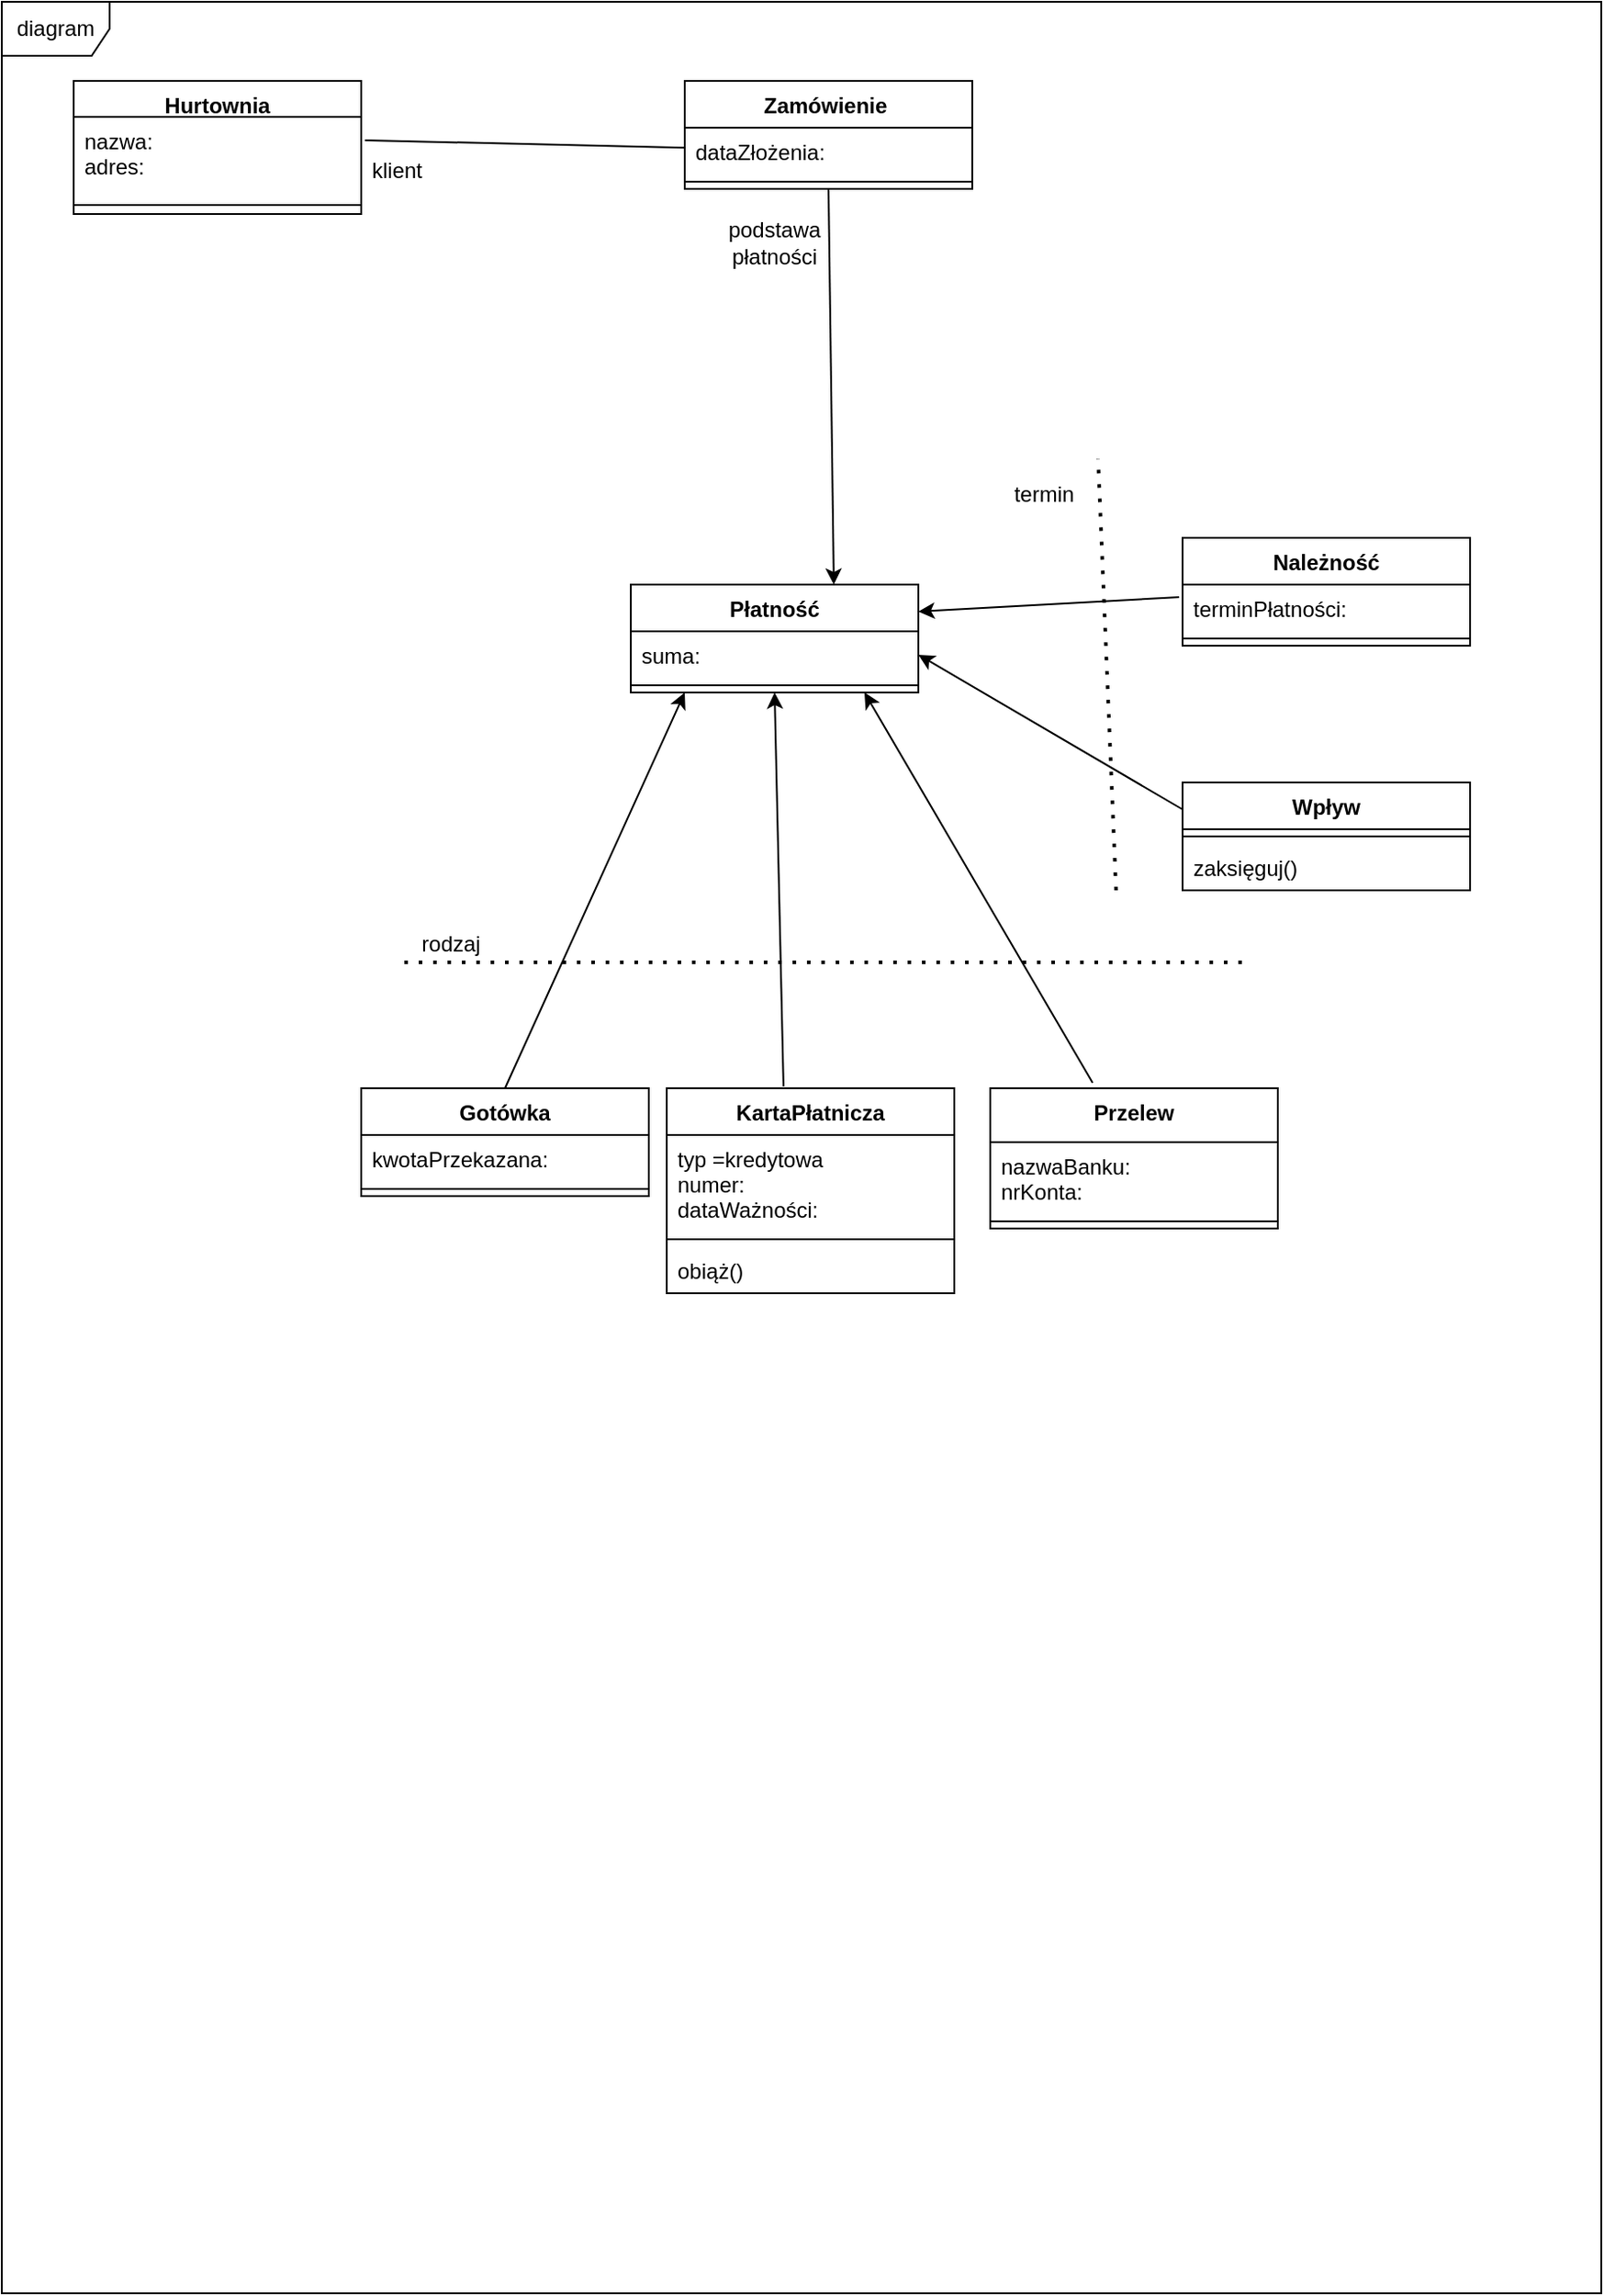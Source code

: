 <mxfile version="13.8.2" type="github">
  <diagram id="C5RBs43oDa-KdzZeNtuy" name="Page-1">
    <mxGraphModel dx="1422" dy="1963" grid="1" gridSize="10" guides="1" tooltips="1" connect="1" arrows="1" fold="1" page="1" pageScale="1" pageWidth="827" pageHeight="1169" math="0" shadow="0">
      <root>
        <mxCell id="WIyWlLk6GJQsqaUBKTNV-0" />
        <mxCell id="WIyWlLk6GJQsqaUBKTNV-1" parent="WIyWlLk6GJQsqaUBKTNV-0" />
        <mxCell id="RgSMHik2Wsmm7Nfgr3Pd-0" value="Hurtownia" style="swimlane;fontStyle=1;align=center;verticalAlign=top;childLayout=stackLayout;horizontal=1;startSize=20;horizontalStack=0;resizeParent=1;resizeParentMax=0;resizeLast=0;collapsible=1;marginBottom=0;" vertex="1" parent="WIyWlLk6GJQsqaUBKTNV-1">
          <mxGeometry x="50" y="-540" width="160" height="74" as="geometry" />
        </mxCell>
        <mxCell id="RgSMHik2Wsmm7Nfgr3Pd-1" value="nazwa:&#xa;adres:&#xa;" style="text;strokeColor=none;fillColor=none;align=left;verticalAlign=top;spacingLeft=4;spacingRight=4;overflow=hidden;rotatable=0;points=[[0,0.5],[1,0.5]];portConstraint=eastwest;" vertex="1" parent="RgSMHik2Wsmm7Nfgr3Pd-0">
          <mxGeometry y="20" width="160" height="44" as="geometry" />
        </mxCell>
        <mxCell id="RgSMHik2Wsmm7Nfgr3Pd-2" value="" style="line;strokeWidth=1;fillColor=none;align=left;verticalAlign=middle;spacingTop=-1;spacingLeft=3;spacingRight=3;rotatable=0;labelPosition=right;points=[];portConstraint=eastwest;" vertex="1" parent="RgSMHik2Wsmm7Nfgr3Pd-0">
          <mxGeometry y="64" width="160" height="10" as="geometry" />
        </mxCell>
        <mxCell id="RgSMHik2Wsmm7Nfgr3Pd-4" value="Zamówienie " style="swimlane;fontStyle=1;align=center;verticalAlign=top;childLayout=stackLayout;horizontal=1;startSize=26;horizontalStack=0;resizeParent=1;resizeParentMax=0;resizeLast=0;collapsible=1;marginBottom=0;" vertex="1" parent="WIyWlLk6GJQsqaUBKTNV-1">
          <mxGeometry x="390" y="-540" width="160" height="60" as="geometry" />
        </mxCell>
        <mxCell id="RgSMHik2Wsmm7Nfgr3Pd-5" value="dataZłożenia:" style="text;strokeColor=none;fillColor=none;align=left;verticalAlign=top;spacingLeft=4;spacingRight=4;overflow=hidden;rotatable=0;points=[[0,0.5],[1,0.5]];portConstraint=eastwest;" vertex="1" parent="RgSMHik2Wsmm7Nfgr3Pd-4">
          <mxGeometry y="26" width="160" height="26" as="geometry" />
        </mxCell>
        <mxCell id="RgSMHik2Wsmm7Nfgr3Pd-6" value="" style="line;strokeWidth=1;fillColor=none;align=left;verticalAlign=middle;spacingTop=-1;spacingLeft=3;spacingRight=3;rotatable=0;labelPosition=right;points=[];portConstraint=eastwest;" vertex="1" parent="RgSMHik2Wsmm7Nfgr3Pd-4">
          <mxGeometry y="52" width="160" height="8" as="geometry" />
        </mxCell>
        <mxCell id="RgSMHik2Wsmm7Nfgr3Pd-16" value="Gotówka" style="swimlane;fontStyle=1;align=center;verticalAlign=top;childLayout=stackLayout;horizontal=1;startSize=26;horizontalStack=0;resizeParent=1;resizeParentMax=0;resizeLast=0;collapsible=1;marginBottom=0;" vertex="1" parent="WIyWlLk6GJQsqaUBKTNV-1">
          <mxGeometry x="210" y="20" width="160" height="60" as="geometry" />
        </mxCell>
        <mxCell id="RgSMHik2Wsmm7Nfgr3Pd-17" value="kwotaPrzekazana:&#xa;" style="text;strokeColor=none;fillColor=none;align=left;verticalAlign=top;spacingLeft=4;spacingRight=4;overflow=hidden;rotatable=0;points=[[0,0.5],[1,0.5]];portConstraint=eastwest;" vertex="1" parent="RgSMHik2Wsmm7Nfgr3Pd-16">
          <mxGeometry y="26" width="160" height="26" as="geometry" />
        </mxCell>
        <mxCell id="RgSMHik2Wsmm7Nfgr3Pd-18" value="" style="line;strokeWidth=1;fillColor=none;align=left;verticalAlign=middle;spacingTop=-1;spacingLeft=3;spacingRight=3;rotatable=0;labelPosition=right;points=[];portConstraint=eastwest;" vertex="1" parent="RgSMHik2Wsmm7Nfgr3Pd-16">
          <mxGeometry y="52" width="160" height="8" as="geometry" />
        </mxCell>
        <mxCell id="RgSMHik2Wsmm7Nfgr3Pd-20" value="KartaPłatnicza" style="swimlane;fontStyle=1;align=center;verticalAlign=top;childLayout=stackLayout;horizontal=1;startSize=26;horizontalStack=0;resizeParent=1;resizeParentMax=0;resizeLast=0;collapsible=1;marginBottom=0;" vertex="1" parent="WIyWlLk6GJQsqaUBKTNV-1">
          <mxGeometry x="380" y="20" width="160" height="114" as="geometry" />
        </mxCell>
        <mxCell id="RgSMHik2Wsmm7Nfgr3Pd-21" value="typ =kredytowa&#xa;numer:&#xa;dataWażności:  " style="text;strokeColor=none;fillColor=none;align=left;verticalAlign=top;spacingLeft=4;spacingRight=4;overflow=hidden;rotatable=0;points=[[0,0.5],[1,0.5]];portConstraint=eastwest;" vertex="1" parent="RgSMHik2Wsmm7Nfgr3Pd-20">
          <mxGeometry y="26" width="160" height="54" as="geometry" />
        </mxCell>
        <mxCell id="RgSMHik2Wsmm7Nfgr3Pd-22" value="" style="line;strokeWidth=1;fillColor=none;align=left;verticalAlign=middle;spacingTop=-1;spacingLeft=3;spacingRight=3;rotatable=0;labelPosition=right;points=[];portConstraint=eastwest;" vertex="1" parent="RgSMHik2Wsmm7Nfgr3Pd-20">
          <mxGeometry y="80" width="160" height="8" as="geometry" />
        </mxCell>
        <mxCell id="RgSMHik2Wsmm7Nfgr3Pd-23" value="obiąż()" style="text;strokeColor=none;fillColor=none;align=left;verticalAlign=top;spacingLeft=4;spacingRight=4;overflow=hidden;rotatable=0;points=[[0,0.5],[1,0.5]];portConstraint=eastwest;" vertex="1" parent="RgSMHik2Wsmm7Nfgr3Pd-20">
          <mxGeometry y="88" width="160" height="26" as="geometry" />
        </mxCell>
        <mxCell id="RgSMHik2Wsmm7Nfgr3Pd-24" value="Przelew" style="swimlane;fontStyle=1;align=center;verticalAlign=top;childLayout=stackLayout;horizontal=1;startSize=30;horizontalStack=0;resizeParent=1;resizeParentMax=0;resizeLast=0;collapsible=1;marginBottom=0;" vertex="1" parent="WIyWlLk6GJQsqaUBKTNV-1">
          <mxGeometry x="560" y="20" width="160" height="78" as="geometry" />
        </mxCell>
        <mxCell id="RgSMHik2Wsmm7Nfgr3Pd-25" value="nazwaBanku:&#xa;nrKonta:&#xa;" style="text;strokeColor=none;fillColor=none;align=left;verticalAlign=top;spacingLeft=4;spacingRight=4;overflow=hidden;rotatable=0;points=[[0,0.5],[1,0.5]];portConstraint=eastwest;" vertex="1" parent="RgSMHik2Wsmm7Nfgr3Pd-24">
          <mxGeometry y="30" width="160" height="40" as="geometry" />
        </mxCell>
        <mxCell id="RgSMHik2Wsmm7Nfgr3Pd-26" value="" style="line;strokeWidth=1;fillColor=none;align=left;verticalAlign=middle;spacingTop=-1;spacingLeft=3;spacingRight=3;rotatable=0;labelPosition=right;points=[];portConstraint=eastwest;" vertex="1" parent="RgSMHik2Wsmm7Nfgr3Pd-24">
          <mxGeometry y="70" width="160" height="8" as="geometry" />
        </mxCell>
        <mxCell id="RgSMHik2Wsmm7Nfgr3Pd-28" value="Wpływ" style="swimlane;fontStyle=1;align=center;verticalAlign=top;childLayout=stackLayout;horizontal=1;startSize=26;horizontalStack=0;resizeParent=1;resizeParentMax=0;resizeLast=0;collapsible=1;marginBottom=0;" vertex="1" parent="WIyWlLk6GJQsqaUBKTNV-1">
          <mxGeometry x="667" y="-150" width="160" height="60" as="geometry" />
        </mxCell>
        <mxCell id="RgSMHik2Wsmm7Nfgr3Pd-30" value="" style="line;strokeWidth=1;fillColor=none;align=left;verticalAlign=middle;spacingTop=-1;spacingLeft=3;spacingRight=3;rotatable=0;labelPosition=right;points=[];portConstraint=eastwest;" vertex="1" parent="RgSMHik2Wsmm7Nfgr3Pd-28">
          <mxGeometry y="26" width="160" height="8" as="geometry" />
        </mxCell>
        <mxCell id="RgSMHik2Wsmm7Nfgr3Pd-31" value="zaksięguj()" style="text;strokeColor=none;fillColor=none;align=left;verticalAlign=top;spacingLeft=4;spacingRight=4;overflow=hidden;rotatable=0;points=[[0,0.5],[1,0.5]];portConstraint=eastwest;" vertex="1" parent="RgSMHik2Wsmm7Nfgr3Pd-28">
          <mxGeometry y="34" width="160" height="26" as="geometry" />
        </mxCell>
        <mxCell id="RgSMHik2Wsmm7Nfgr3Pd-32" value="Płatność" style="swimlane;fontStyle=1;align=center;verticalAlign=top;childLayout=stackLayout;horizontal=1;startSize=26;horizontalStack=0;resizeParent=1;resizeParentMax=0;resizeLast=0;collapsible=1;marginBottom=0;" vertex="1" parent="WIyWlLk6GJQsqaUBKTNV-1">
          <mxGeometry x="360" y="-260" width="160" height="60" as="geometry" />
        </mxCell>
        <mxCell id="RgSMHik2Wsmm7Nfgr3Pd-33" value="suma:" style="text;strokeColor=none;fillColor=none;align=left;verticalAlign=top;spacingLeft=4;spacingRight=4;overflow=hidden;rotatable=0;points=[[0,0.5],[1,0.5]];portConstraint=eastwest;" vertex="1" parent="RgSMHik2Wsmm7Nfgr3Pd-32">
          <mxGeometry y="26" width="160" height="26" as="geometry" />
        </mxCell>
        <mxCell id="RgSMHik2Wsmm7Nfgr3Pd-34" value="" style="line;strokeWidth=1;fillColor=none;align=left;verticalAlign=middle;spacingTop=-1;spacingLeft=3;spacingRight=3;rotatable=0;labelPosition=right;points=[];portConstraint=eastwest;" vertex="1" parent="RgSMHik2Wsmm7Nfgr3Pd-32">
          <mxGeometry y="52" width="160" height="8" as="geometry" />
        </mxCell>
        <mxCell id="RgSMHik2Wsmm7Nfgr3Pd-36" value="Należność" style="swimlane;fontStyle=1;align=center;verticalAlign=top;childLayout=stackLayout;horizontal=1;startSize=26;horizontalStack=0;resizeParent=1;resizeParentMax=0;resizeLast=0;collapsible=1;marginBottom=0;" vertex="1" parent="WIyWlLk6GJQsqaUBKTNV-1">
          <mxGeometry x="667" y="-286" width="160" height="60" as="geometry" />
        </mxCell>
        <mxCell id="RgSMHik2Wsmm7Nfgr3Pd-37" value="terminPłatności:" style="text;strokeColor=none;fillColor=none;align=left;verticalAlign=top;spacingLeft=4;spacingRight=4;overflow=hidden;rotatable=0;points=[[0,0.5],[1,0.5]];portConstraint=eastwest;" vertex="1" parent="RgSMHik2Wsmm7Nfgr3Pd-36">
          <mxGeometry y="26" width="160" height="26" as="geometry" />
        </mxCell>
        <mxCell id="RgSMHik2Wsmm7Nfgr3Pd-38" value="" style="line;strokeWidth=1;fillColor=none;align=left;verticalAlign=middle;spacingTop=-1;spacingLeft=3;spacingRight=3;rotatable=0;labelPosition=right;points=[];portConstraint=eastwest;" vertex="1" parent="RgSMHik2Wsmm7Nfgr3Pd-36">
          <mxGeometry y="52" width="160" height="8" as="geometry" />
        </mxCell>
        <mxCell id="RgSMHik2Wsmm7Nfgr3Pd-46" value="" style="endArrow=classic;html=1;exitX=0.5;exitY=0;exitDx=0;exitDy=0;" edge="1" parent="WIyWlLk6GJQsqaUBKTNV-1" source="RgSMHik2Wsmm7Nfgr3Pd-16">
          <mxGeometry width="50" height="50" relative="1" as="geometry">
            <mxPoint x="300" y="-110" as="sourcePoint" />
            <mxPoint x="390" y="-200" as="targetPoint" />
          </mxGeometry>
        </mxCell>
        <mxCell id="RgSMHik2Wsmm7Nfgr3Pd-47" value="" style="endArrow=classic;html=1;exitX=0.406;exitY=-0.009;exitDx=0;exitDy=0;exitPerimeter=0;entryX=0.5;entryY=1;entryDx=0;entryDy=0;" edge="1" parent="WIyWlLk6GJQsqaUBKTNV-1" source="RgSMHik2Wsmm7Nfgr3Pd-20" target="RgSMHik2Wsmm7Nfgr3Pd-32">
          <mxGeometry width="50" height="50" relative="1" as="geometry">
            <mxPoint x="390" y="-190" as="sourcePoint" />
            <mxPoint x="440" y="-170" as="targetPoint" />
            <Array as="points" />
          </mxGeometry>
        </mxCell>
        <mxCell id="RgSMHik2Wsmm7Nfgr3Pd-48" value="" style="endArrow=classic;html=1;exitX=0.356;exitY=-0.038;exitDx=0;exitDy=0;exitPerimeter=0;" edge="1" parent="WIyWlLk6GJQsqaUBKTNV-1" source="RgSMHik2Wsmm7Nfgr3Pd-24">
          <mxGeometry width="50" height="50" relative="1" as="geometry">
            <mxPoint x="480" y="-110" as="sourcePoint" />
            <mxPoint x="490" y="-200" as="targetPoint" />
          </mxGeometry>
        </mxCell>
        <mxCell id="RgSMHik2Wsmm7Nfgr3Pd-49" value="" style="endArrow=classic;html=1;exitX=-0.012;exitY=0.269;exitDx=0;exitDy=0;exitPerimeter=0;entryX=1;entryY=0.25;entryDx=0;entryDy=0;" edge="1" parent="WIyWlLk6GJQsqaUBKTNV-1" source="RgSMHik2Wsmm7Nfgr3Pd-37" target="RgSMHik2Wsmm7Nfgr3Pd-32">
          <mxGeometry width="50" height="50" relative="1" as="geometry">
            <mxPoint x="550" y="-210" as="sourcePoint" />
            <mxPoint x="600" y="-260" as="targetPoint" />
          </mxGeometry>
        </mxCell>
        <mxCell id="RgSMHik2Wsmm7Nfgr3Pd-50" value="" style="endArrow=classic;html=1;exitX=0;exitY=0.25;exitDx=0;exitDy=0;entryX=1;entryY=0.5;entryDx=0;entryDy=0;" edge="1" parent="WIyWlLk6GJQsqaUBKTNV-1" source="RgSMHik2Wsmm7Nfgr3Pd-28" target="RgSMHik2Wsmm7Nfgr3Pd-33">
          <mxGeometry width="50" height="50" relative="1" as="geometry">
            <mxPoint x="550" y="-150" as="sourcePoint" />
            <mxPoint x="600" y="-200" as="targetPoint" />
          </mxGeometry>
        </mxCell>
        <mxCell id="RgSMHik2Wsmm7Nfgr3Pd-51" value="" style="endArrow=classic;html=1;exitX=0.5;exitY=1;exitDx=0;exitDy=0;entryX=0.706;entryY=0;entryDx=0;entryDy=0;entryPerimeter=0;" edge="1" parent="WIyWlLk6GJQsqaUBKTNV-1" source="RgSMHik2Wsmm7Nfgr3Pd-4" target="RgSMHik2Wsmm7Nfgr3Pd-32">
          <mxGeometry width="50" height="50" relative="1" as="geometry">
            <mxPoint x="410" y="-320" as="sourcePoint" />
            <mxPoint x="460" y="-370" as="targetPoint" />
          </mxGeometry>
        </mxCell>
        <mxCell id="RgSMHik2Wsmm7Nfgr3Pd-52" value="" style="endArrow=none;html=1;exitX=1.013;exitY=0.295;exitDx=0;exitDy=0;exitPerimeter=0;" edge="1" parent="WIyWlLk6GJQsqaUBKTNV-1" source="RgSMHik2Wsmm7Nfgr3Pd-1" target="RgSMHik2Wsmm7Nfgr3Pd-5">
          <mxGeometry width="50" height="50" relative="1" as="geometry">
            <mxPoint x="265" y="-478" as="sourcePoint" />
            <mxPoint x="315" y="-528" as="targetPoint" />
          </mxGeometry>
        </mxCell>
        <mxCell id="RgSMHik2Wsmm7Nfgr3Pd-54" value="" style="endArrow=none;dashed=1;html=1;dashPattern=1 3;strokeWidth=2;" edge="1" parent="WIyWlLk6GJQsqaUBKTNV-1">
          <mxGeometry width="50" height="50" relative="1" as="geometry">
            <mxPoint x="630" y="-90" as="sourcePoint" />
            <mxPoint x="620" y="-330" as="targetPoint" />
          </mxGeometry>
        </mxCell>
        <mxCell id="RgSMHik2Wsmm7Nfgr3Pd-55" value="" style="endArrow=none;dashed=1;html=1;dashPattern=1 3;strokeWidth=2;" edge="1" parent="WIyWlLk6GJQsqaUBKTNV-1">
          <mxGeometry width="50" height="50" relative="1" as="geometry">
            <mxPoint x="700" y="-50" as="sourcePoint" />
            <mxPoint x="230" y="-50" as="targetPoint" />
            <Array as="points">
              <mxPoint x="360" y="-50" />
            </Array>
          </mxGeometry>
        </mxCell>
        <mxCell id="RgSMHik2Wsmm7Nfgr3Pd-56" value="rodzaj" style="text;html=1;strokeColor=none;fillColor=none;align=center;verticalAlign=middle;whiteSpace=wrap;rounded=0;" vertex="1" parent="WIyWlLk6GJQsqaUBKTNV-1">
          <mxGeometry x="240" y="-70" width="40" height="20" as="geometry" />
        </mxCell>
        <mxCell id="RgSMHik2Wsmm7Nfgr3Pd-57" value="termin" style="text;html=1;strokeColor=none;fillColor=none;align=center;verticalAlign=middle;whiteSpace=wrap;rounded=0;" vertex="1" parent="WIyWlLk6GJQsqaUBKTNV-1">
          <mxGeometry x="570" y="-320" width="40" height="20" as="geometry" />
        </mxCell>
        <mxCell id="RgSMHik2Wsmm7Nfgr3Pd-58" value="podstawa płatności" style="text;html=1;strokeColor=none;fillColor=none;align=center;verticalAlign=middle;whiteSpace=wrap;rounded=0;" vertex="1" parent="WIyWlLk6GJQsqaUBKTNV-1">
          <mxGeometry x="420" y="-460" width="40" height="20" as="geometry" />
        </mxCell>
        <mxCell id="RgSMHik2Wsmm7Nfgr3Pd-59" value="klient&lt;br&gt;" style="text;html=1;strokeColor=none;fillColor=none;align=center;verticalAlign=middle;whiteSpace=wrap;rounded=0;" vertex="1" parent="WIyWlLk6GJQsqaUBKTNV-1">
          <mxGeometry x="210" y="-500" width="40" height="20" as="geometry" />
        </mxCell>
        <mxCell id="RgSMHik2Wsmm7Nfgr3Pd-60" value="diagram" style="shape=umlFrame;whiteSpace=wrap;html=1;" vertex="1" parent="WIyWlLk6GJQsqaUBKTNV-1">
          <mxGeometry x="10" y="-584" width="890" height="1274" as="geometry" />
        </mxCell>
      </root>
    </mxGraphModel>
  </diagram>
</mxfile>
